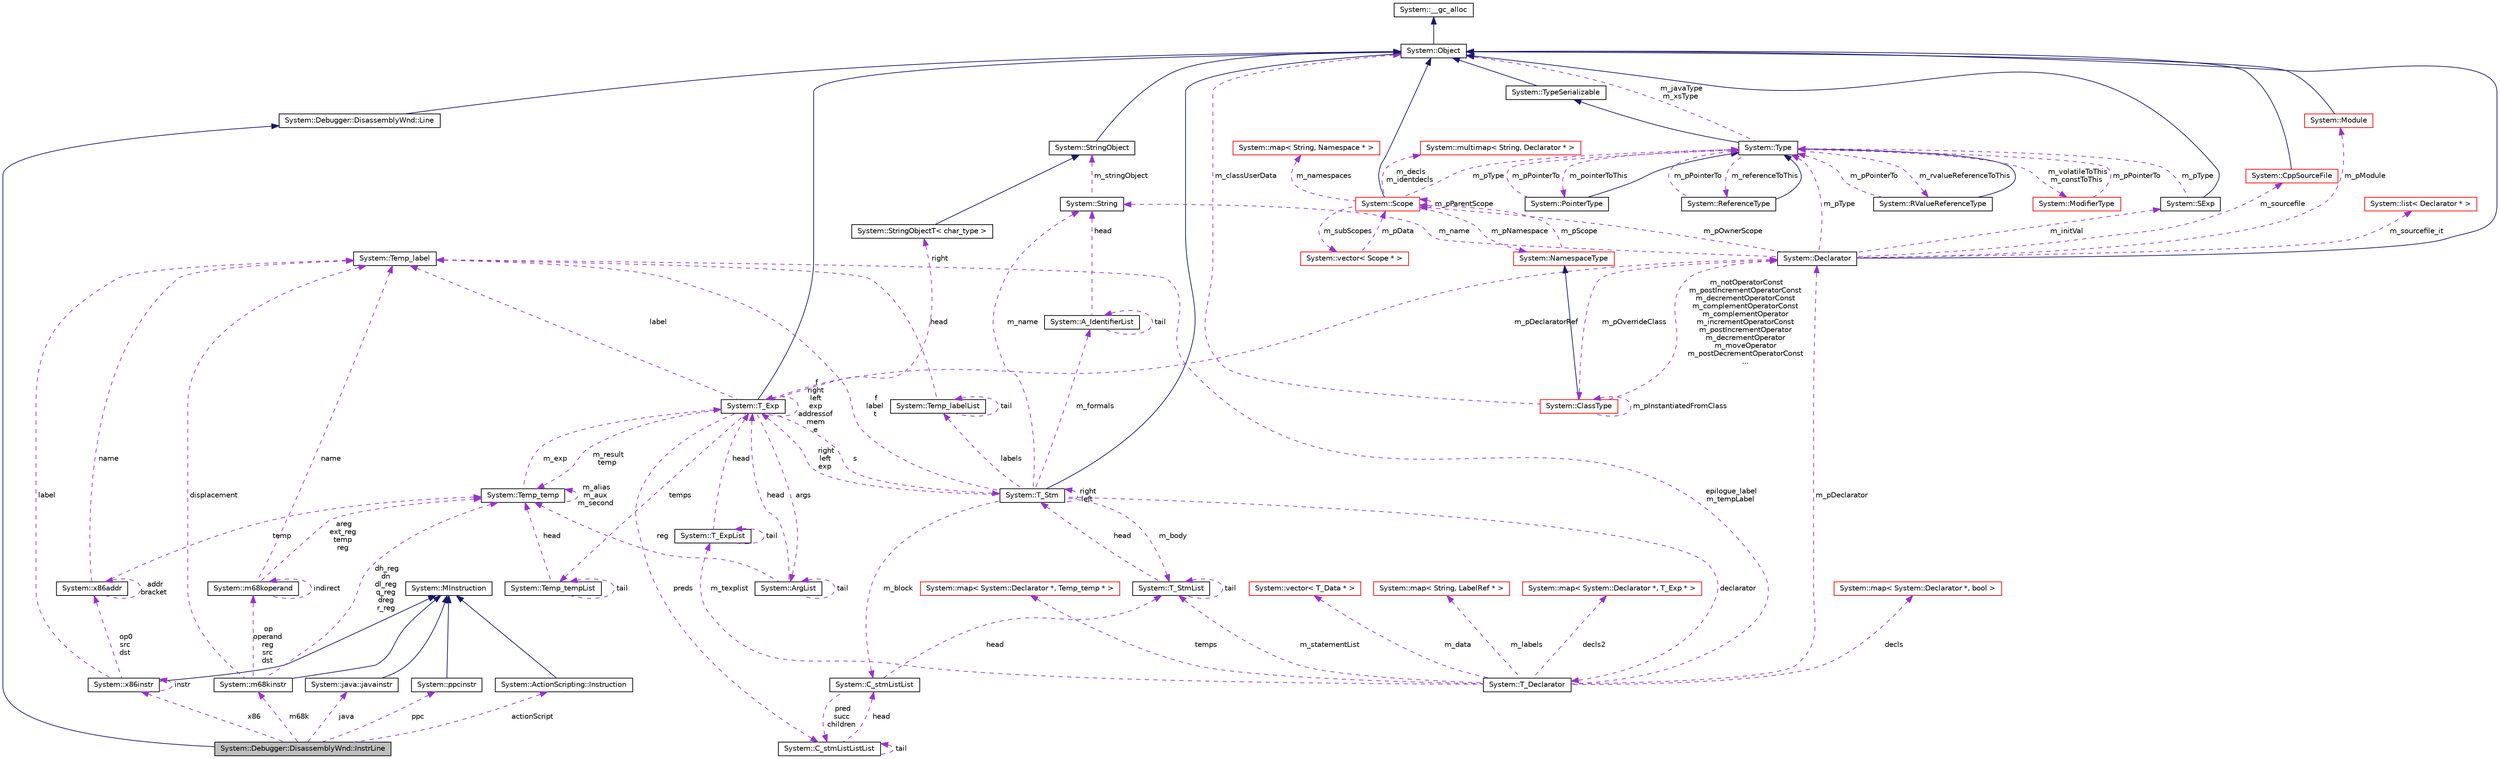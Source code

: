 digraph G
{
  edge [fontname="Helvetica",fontsize="10",labelfontname="Helvetica",labelfontsize="10"];
  node [fontname="Helvetica",fontsize="10",shape=record];
  Node1 [label="System::Debugger::DisassemblyWnd::InstrLine",height=0.2,width=0.4,color="black", fillcolor="grey75", style="filled" fontcolor="black"];
  Node2 -> Node1 [dir="back",color="midnightblue",fontsize="10",style="solid",fontname="Helvetica"];
  Node2 [label="System::Debugger::DisassemblyWnd::Line",height=0.2,width=0.4,color="black", fillcolor="white", style="filled",URL="$class_system_1_1_debugger_1_1_disassembly_wnd_1_1_line.html"];
  Node3 -> Node2 [dir="back",color="midnightblue",fontsize="10",style="solid",fontname="Helvetica"];
  Node3 [label="System::Object",height=0.2,width=0.4,color="black", fillcolor="white", style="filled",URL="$class_system_1_1_object.html"];
  Node4 -> Node3 [dir="back",color="midnightblue",fontsize="10",style="solid",fontname="Helvetica"];
  Node4 [label="System::__gc_alloc",height=0.2,width=0.4,color="black", fillcolor="white", style="filled",URL="$class_system_1_1____gc__alloc.html"];
  Node5 -> Node1 [dir="back",color="darkorchid3",fontsize="10",style="dashed",label=" java" ,fontname="Helvetica"];
  Node5 [label="System::java::javainstr",height=0.2,width=0.4,color="black", fillcolor="white", style="filled",URL="$class_system_1_1java_1_1javainstr.html"];
  Node6 -> Node5 [dir="back",color="midnightblue",fontsize="10",style="solid",fontname="Helvetica"];
  Node6 [label="System::MInstruction",height=0.2,width=0.4,color="black", fillcolor="white", style="filled",URL="$class_system_1_1_m_instruction.html"];
  Node7 -> Node1 [dir="back",color="darkorchid3",fontsize="10",style="dashed",label=" ppc" ,fontname="Helvetica"];
  Node7 [label="System::ppcinstr",height=0.2,width=0.4,color="black", fillcolor="white", style="filled",URL="$class_system_1_1ppcinstr.html"];
  Node6 -> Node7 [dir="back",color="midnightblue",fontsize="10",style="solid",fontname="Helvetica"];
  Node8 -> Node1 [dir="back",color="darkorchid3",fontsize="10",style="dashed",label=" actionScript" ,fontname="Helvetica"];
  Node8 [label="System::ActionScripting::Instruction",height=0.2,width=0.4,color="black", fillcolor="white", style="filled",URL="$class_system_1_1_action_scripting_1_1_instruction.html"];
  Node6 -> Node8 [dir="back",color="midnightblue",fontsize="10",style="solid",fontname="Helvetica"];
  Node9 -> Node1 [dir="back",color="darkorchid3",fontsize="10",style="dashed",label=" x86" ,fontname="Helvetica"];
  Node9 [label="System::x86instr",height=0.2,width=0.4,color="black", fillcolor="white", style="filled",URL="$class_system_1_1x86instr.html"];
  Node6 -> Node9 [dir="back",color="midnightblue",fontsize="10",style="solid",fontname="Helvetica"];
  Node10 -> Node9 [dir="back",color="darkorchid3",fontsize="10",style="dashed",label=" op0\nsrc\ndst" ,fontname="Helvetica"];
  Node10 [label="System::x86addr",height=0.2,width=0.4,color="black", fillcolor="white", style="filled",URL="$class_system_1_1x86addr.html"];
  Node10 -> Node10 [dir="back",color="darkorchid3",fontsize="10",style="dashed",label=" addr\nbracket" ,fontname="Helvetica"];
  Node11 -> Node10 [dir="back",color="darkorchid3",fontsize="10",style="dashed",label=" name" ,fontname="Helvetica"];
  Node11 [label="System::Temp_label",height=0.2,width=0.4,color="black", fillcolor="white", style="filled",URL="$class_system_1_1_temp__label.html"];
  Node12 -> Node10 [dir="back",color="darkorchid3",fontsize="10",style="dashed",label=" temp" ,fontname="Helvetica"];
  Node12 [label="System::Temp_temp",height=0.2,width=0.4,color="black", fillcolor="white", style="filled",URL="$class_system_1_1_temp__temp.html"];
  Node12 -> Node12 [dir="back",color="darkorchid3",fontsize="10",style="dashed",label=" m_alias\nm_aux\nm_second" ,fontname="Helvetica"];
  Node13 -> Node12 [dir="back",color="darkorchid3",fontsize="10",style="dashed",label=" m_exp" ,fontname="Helvetica"];
  Node13 [label="System::T_Exp",height=0.2,width=0.4,color="black", fillcolor="white", style="filled",URL="$class_system_1_1_t___exp.html"];
  Node3 -> Node13 [dir="back",color="midnightblue",fontsize="10",style="solid",fontname="Helvetica"];
  Node14 -> Node13 [dir="back",color="darkorchid3",fontsize="10",style="dashed",label=" preds" ,fontname="Helvetica"];
  Node14 [label="System::C_stmListListList",height=0.2,width=0.4,color="black", fillcolor="white", style="filled",URL="$class_system_1_1_c__stm_list_list_list.html"];
  Node14 -> Node14 [dir="back",color="darkorchid3",fontsize="10",style="dashed",label=" tail" ,fontname="Helvetica"];
  Node15 -> Node14 [dir="back",color="darkorchid3",fontsize="10",style="dashed",label=" head" ,fontname="Helvetica"];
  Node15 [label="System::C_stmListList",height=0.2,width=0.4,color="black", fillcolor="white", style="filled",URL="$class_system_1_1_c__stm_list_list.html"];
  Node14 -> Node15 [dir="back",color="darkorchid3",fontsize="10",style="dashed",label=" pred\nsucc\nchildren" ,fontname="Helvetica"];
  Node16 -> Node15 [dir="back",color="darkorchid3",fontsize="10",style="dashed",label=" head" ,fontname="Helvetica"];
  Node16 [label="System::T_StmList",height=0.2,width=0.4,color="black", fillcolor="white", style="filled",URL="$class_system_1_1_t___stm_list.html"];
  Node17 -> Node16 [dir="back",color="darkorchid3",fontsize="10",style="dashed",label=" head" ,fontname="Helvetica"];
  Node17 [label="System::T_Stm",height=0.2,width=0.4,color="black", fillcolor="white", style="filled",URL="$class_system_1_1_t___stm.html"];
  Node3 -> Node17 [dir="back",color="midnightblue",fontsize="10",style="solid",fontname="Helvetica"];
  Node17 -> Node17 [dir="back",color="darkorchid3",fontsize="10",style="dashed",label=" right\nleft" ,fontname="Helvetica"];
  Node16 -> Node17 [dir="back",color="darkorchid3",fontsize="10",style="dashed",label=" m_body" ,fontname="Helvetica"];
  Node18 -> Node17 [dir="back",color="darkorchid3",fontsize="10",style="dashed",label=" labels" ,fontname="Helvetica"];
  Node18 [label="System::Temp_labelList",height=0.2,width=0.4,color="black", fillcolor="white", style="filled",URL="$struct_system_1_1_temp__label_list.html"];
  Node18 -> Node18 [dir="back",color="darkorchid3",fontsize="10",style="dashed",label=" tail" ,fontname="Helvetica"];
  Node11 -> Node18 [dir="back",color="darkorchid3",fontsize="10",style="dashed",label=" head" ,fontname="Helvetica"];
  Node11 -> Node17 [dir="back",color="darkorchid3",fontsize="10",style="dashed",label=" f\nlabel\nt" ,fontname="Helvetica"];
  Node19 -> Node17 [dir="back",color="darkorchid3",fontsize="10",style="dashed",label=" declarator" ,fontname="Helvetica"];
  Node19 [label="System::T_Declarator",height=0.2,width=0.4,color="black", fillcolor="white", style="filled",URL="$class_system_1_1_t___declarator.html"];
  Node20 -> Node19 [dir="back",color="darkorchid3",fontsize="10",style="dashed",label=" decls" ,fontname="Helvetica"];
  Node20 [label="System::map\< System::Declarator *, bool \>",height=0.2,width=0.4,color="red", fillcolor="white", style="filled",URL="$class_system_1_1map.html"];
  Node21 -> Node19 [dir="back",color="darkorchid3",fontsize="10",style="dashed",label=" m_texplist" ,fontname="Helvetica"];
  Node21 [label="System::T_ExpList",height=0.2,width=0.4,color="black", fillcolor="white", style="filled",URL="$class_system_1_1_t___exp_list.html"];
  Node21 -> Node21 [dir="back",color="darkorchid3",fontsize="10",style="dashed",label=" tail" ,fontname="Helvetica"];
  Node13 -> Node21 [dir="back",color="darkorchid3",fontsize="10",style="dashed",label=" head" ,fontname="Helvetica"];
  Node16 -> Node19 [dir="back",color="darkorchid3",fontsize="10",style="dashed",label=" m_statementList" ,fontname="Helvetica"];
  Node11 -> Node19 [dir="back",color="darkorchid3",fontsize="10",style="dashed",label=" epilogue_label\nm_tempLabel" ,fontname="Helvetica"];
  Node22 -> Node19 [dir="back",color="darkorchid3",fontsize="10",style="dashed",label=" m_pDeclarator" ,fontname="Helvetica"];
  Node22 [label="System::Declarator",height=0.2,width=0.4,color="black", fillcolor="white", style="filled",URL="$class_system_1_1_declarator.html"];
  Node3 -> Node22 [dir="back",color="midnightblue",fontsize="10",style="solid",fontname="Helvetica"];
  Node23 -> Node22 [dir="back",color="darkorchid3",fontsize="10",style="dashed",label=" m_pType" ,fontname="Helvetica"];
  Node23 [label="System::Type",height=0.2,width=0.4,color="black", fillcolor="white", style="filled",URL="$class_system_1_1_type.html"];
  Node24 -> Node23 [dir="back",color="midnightblue",fontsize="10",style="solid",fontname="Helvetica"];
  Node24 [label="System::TypeSerializable",height=0.2,width=0.4,color="black", fillcolor="white", style="filled",URL="$class_system_1_1_type_serializable.html"];
  Node3 -> Node24 [dir="back",color="midnightblue",fontsize="10",style="solid",fontname="Helvetica"];
  Node25 -> Node23 [dir="back",color="darkorchid3",fontsize="10",style="dashed",label=" m_pointerToThis" ,fontname="Helvetica"];
  Node25 [label="System::PointerType",height=0.2,width=0.4,color="black", fillcolor="white", style="filled",URL="$class_system_1_1_pointer_type.html"];
  Node23 -> Node25 [dir="back",color="midnightblue",fontsize="10",style="solid",fontname="Helvetica"];
  Node23 -> Node25 [dir="back",color="darkorchid3",fontsize="10",style="dashed",label=" m_pPointerTo" ,fontname="Helvetica"];
  Node26 -> Node23 [dir="back",color="darkorchid3",fontsize="10",style="dashed",label=" m_referenceToThis" ,fontname="Helvetica"];
  Node26 [label="System::ReferenceType",height=0.2,width=0.4,color="black", fillcolor="white", style="filled",URL="$class_system_1_1_reference_type.html"];
  Node23 -> Node26 [dir="back",color="midnightblue",fontsize="10",style="solid",fontname="Helvetica"];
  Node23 -> Node26 [dir="back",color="darkorchid3",fontsize="10",style="dashed",label=" m_pPointerTo" ,fontname="Helvetica"];
  Node27 -> Node23 [dir="back",color="darkorchid3",fontsize="10",style="dashed",label=" m_rvalueReferenceToThis" ,fontname="Helvetica"];
  Node27 [label="System::RValueReferenceType",height=0.2,width=0.4,color="black", fillcolor="white", style="filled",URL="$class_system_1_1_r_value_reference_type.html"];
  Node23 -> Node27 [dir="back",color="midnightblue",fontsize="10",style="solid",fontname="Helvetica"];
  Node23 -> Node27 [dir="back",color="darkorchid3",fontsize="10",style="dashed",label=" m_pPointerTo" ,fontname="Helvetica"];
  Node28 -> Node23 [dir="back",color="darkorchid3",fontsize="10",style="dashed",label=" m_volatileToThis\nm_constToThis" ,fontname="Helvetica"];
  Node28 [label="System::ModifierType",height=0.2,width=0.4,color="red", fillcolor="white", style="filled",URL="$class_system_1_1_modifier_type.html"];
  Node23 -> Node28 [dir="back",color="darkorchid3",fontsize="10",style="dashed",label=" m_pPointerTo" ,fontname="Helvetica"];
  Node3 -> Node23 [dir="back",color="darkorchid3",fontsize="10",style="dashed",label=" m_javaType\nm_xsType" ,fontname="Helvetica"];
  Node29 -> Node22 [dir="back",color="darkorchid3",fontsize="10",style="dashed",label=" m_pOwnerScope" ,fontname="Helvetica"];
  Node29 [label="System::Scope",height=0.2,width=0.4,color="red", fillcolor="white", style="filled",URL="$class_system_1_1_scope.html"];
  Node3 -> Node29 [dir="back",color="midnightblue",fontsize="10",style="solid",fontname="Helvetica"];
  Node23 -> Node29 [dir="back",color="darkorchid3",fontsize="10",style="dashed",label=" m_pType" ,fontname="Helvetica"];
  Node30 -> Node29 [dir="back",color="darkorchid3",fontsize="10",style="dashed",label=" m_subScopes" ,fontname="Helvetica"];
  Node30 [label="System::vector\< Scope * \>",height=0.2,width=0.4,color="red", fillcolor="white", style="filled",URL="$class_system_1_1vector.html"];
  Node29 -> Node30 [dir="back",color="darkorchid3",fontsize="10",style="dashed",label=" m_pData" ,fontname="Helvetica"];
  Node29 -> Node29 [dir="back",color="darkorchid3",fontsize="10",style="dashed",label=" m_pParentScope" ,fontname="Helvetica"];
  Node31 -> Node29 [dir="back",color="darkorchid3",fontsize="10",style="dashed",label=" m_decls\nm_identdecls" ,fontname="Helvetica"];
  Node31 [label="System::multimap\< String, Declarator * \>",height=0.2,width=0.4,color="red", fillcolor="white", style="filled",URL="$class_system_1_1multimap.html"];
  Node32 -> Node29 [dir="back",color="darkorchid3",fontsize="10",style="dashed",label=" m_pNamespace" ,fontname="Helvetica"];
  Node32 [label="System::NamespaceType",height=0.2,width=0.4,color="red", fillcolor="white", style="filled",URL="$class_system_1_1_namespace_type.html"];
  Node29 -> Node32 [dir="back",color="darkorchid3",fontsize="10",style="dashed",label=" m_pScope" ,fontname="Helvetica"];
  Node33 -> Node29 [dir="back",color="darkorchid3",fontsize="10",style="dashed",label=" m_namespaces" ,fontname="Helvetica"];
  Node33 [label="System::map\< String, Namespace * \>",height=0.2,width=0.4,color="red", fillcolor="white", style="filled",URL="$class_system_1_1map.html"];
  Node34 -> Node22 [dir="back",color="darkorchid3",fontsize="10",style="dashed",label=" m_initVal" ,fontname="Helvetica"];
  Node34 [label="System::SExp",height=0.2,width=0.4,color="black", fillcolor="white", style="filled",URL="$class_system_1_1_s_exp.html"];
  Node3 -> Node34 [dir="back",color="midnightblue",fontsize="10",style="solid",fontname="Helvetica"];
  Node23 -> Node34 [dir="back",color="darkorchid3",fontsize="10",style="dashed",label=" m_pType" ,fontname="Helvetica"];
  Node35 -> Node22 [dir="back",color="darkorchid3",fontsize="10",style="dashed",label=" m_sourcefile" ,fontname="Helvetica"];
  Node35 [label="System::CppSourceFile",height=0.2,width=0.4,color="red", fillcolor="white", style="filled",URL="$class_system_1_1_cpp_source_file.html"];
  Node3 -> Node35 [dir="back",color="midnightblue",fontsize="10",style="solid",fontname="Helvetica"];
  Node36 -> Node22 [dir="back",color="darkorchid3",fontsize="10",style="dashed",label=" m_pOverrideClass" ,fontname="Helvetica"];
  Node36 [label="System::ClassType",height=0.2,width=0.4,color="red", fillcolor="white", style="filled",URL="$class_system_1_1_class_type.html"];
  Node32 -> Node36 [dir="back",color="midnightblue",fontsize="10",style="solid",fontname="Helvetica"];
  Node22 -> Node36 [dir="back",color="darkorchid3",fontsize="10",style="dashed",label=" m_notOperatorConst\nm_postIncrementOperatorConst\nm_decrementOperatorConst\nm_complementOperatorConst\nm_complementOperator\nm_incrementOperatorConst\nm_postIncrementOperator\nm_decrementOperator\nm_moveOperator\nm_postDecrementOperatorConst\n..." ,fontname="Helvetica"];
  Node36 -> Node36 [dir="back",color="darkorchid3",fontsize="10",style="dashed",label=" m_pInstantiatedFromClass" ,fontname="Helvetica"];
  Node3 -> Node36 [dir="back",color="darkorchid3",fontsize="10",style="dashed",label=" m_classUserData" ,fontname="Helvetica"];
  Node37 -> Node22 [dir="back",color="darkorchid3",fontsize="10",style="dashed",label=" m_name" ,fontname="Helvetica"];
  Node37 [label="System::String",height=0.2,width=0.4,color="black", fillcolor="white", style="filled",URL="$class_system_1_1_string.html"];
  Node38 -> Node37 [dir="back",color="darkorchid3",fontsize="10",style="dashed",label=" m_stringObject" ,fontname="Helvetica"];
  Node38 [label="System::StringObject",height=0.2,width=0.4,color="black", fillcolor="white", style="filled",URL="$class_system_1_1_string_object.html"];
  Node3 -> Node38 [dir="back",color="midnightblue",fontsize="10",style="solid",fontname="Helvetica"];
  Node39 -> Node22 [dir="back",color="darkorchid3",fontsize="10",style="dashed",label=" m_pModule" ,fontname="Helvetica"];
  Node39 [label="System::Module",height=0.2,width=0.4,color="red", fillcolor="white", style="filled",URL="$class_system_1_1_module.html"];
  Node3 -> Node39 [dir="back",color="midnightblue",fontsize="10",style="solid",fontname="Helvetica"];
  Node40 -> Node22 [dir="back",color="darkorchid3",fontsize="10",style="dashed",label=" m_sourcefile_it" ,fontname="Helvetica"];
  Node40 [label="System::list\< Declarator * \>",height=0.2,width=0.4,color="red", fillcolor="white", style="filled",URL="$class_system_1_1list.html"];
  Node41 -> Node19 [dir="back",color="darkorchid3",fontsize="10",style="dashed",label=" temps" ,fontname="Helvetica"];
  Node41 [label="System::map\< System::Declarator *, Temp_temp * \>",height=0.2,width=0.4,color="red", fillcolor="white", style="filled",URL="$class_system_1_1map.html"];
  Node42 -> Node19 [dir="back",color="darkorchid3",fontsize="10",style="dashed",label=" m_data" ,fontname="Helvetica"];
  Node42 [label="System::vector\< T_Data * \>",height=0.2,width=0.4,color="red", fillcolor="white", style="filled",URL="$class_system_1_1vector.html"];
  Node43 -> Node19 [dir="back",color="darkorchid3",fontsize="10",style="dashed",label=" m_labels" ,fontname="Helvetica"];
  Node43 [label="System::map\< String, LabelRef * \>",height=0.2,width=0.4,color="red", fillcolor="white", style="filled",URL="$class_system_1_1map.html"];
  Node44 -> Node19 [dir="back",color="darkorchid3",fontsize="10",style="dashed",label=" decls2" ,fontname="Helvetica"];
  Node44 [label="System::map\< System::Declarator *, T_Exp * \>",height=0.2,width=0.4,color="red", fillcolor="white", style="filled",URL="$class_system_1_1map.html"];
  Node13 -> Node17 [dir="back",color="darkorchid3",fontsize="10",style="dashed",label=" right\nleft\nexp" ,fontname="Helvetica"];
  Node45 -> Node17 [dir="back",color="darkorchid3",fontsize="10",style="dashed",label=" m_formals" ,fontname="Helvetica"];
  Node45 [label="System::A_IdentifierList",height=0.2,width=0.4,color="black", fillcolor="white", style="filled",URL="$class_system_1_1_a___identifier_list.html"];
  Node45 -> Node45 [dir="back",color="darkorchid3",fontsize="10",style="dashed",label=" tail" ,fontname="Helvetica"];
  Node37 -> Node45 [dir="back",color="darkorchid3",fontsize="10",style="dashed",label=" head" ,fontname="Helvetica"];
  Node37 -> Node17 [dir="back",color="darkorchid3",fontsize="10",style="dashed",label=" m_name" ,fontname="Helvetica"];
  Node15 -> Node17 [dir="back",color="darkorchid3",fontsize="10",style="dashed",label=" m_block" ,fontname="Helvetica"];
  Node16 -> Node16 [dir="back",color="darkorchid3",fontsize="10",style="dashed",label=" tail" ,fontname="Helvetica"];
  Node17 -> Node13 [dir="back",color="darkorchid3",fontsize="10",style="dashed",label=" s" ,fontname="Helvetica"];
  Node46 -> Node13 [dir="back",color="darkorchid3",fontsize="10",style="dashed",label=" temps" ,fontname="Helvetica"];
  Node46 [label="System::Temp_tempList",height=0.2,width=0.4,color="black", fillcolor="white", style="filled",URL="$class_system_1_1_temp__temp_list.html"];
  Node46 -> Node46 [dir="back",color="darkorchid3",fontsize="10",style="dashed",label=" tail" ,fontname="Helvetica"];
  Node12 -> Node46 [dir="back",color="darkorchid3",fontsize="10",style="dashed",label=" head" ,fontname="Helvetica"];
  Node11 -> Node13 [dir="back",color="darkorchid3",fontsize="10",style="dashed",label=" label" ,fontname="Helvetica"];
  Node22 -> Node13 [dir="back",color="darkorchid3",fontsize="10",style="dashed",label=" m_pDeclaratorRef" ,fontname="Helvetica"];
  Node47 -> Node13 [dir="back",color="darkorchid3",fontsize="10",style="dashed",label=" args" ,fontname="Helvetica"];
  Node47 [label="System::ArgList",height=0.2,width=0.4,color="black", fillcolor="white", style="filled",URL="$class_system_1_1_arg_list.html"];
  Node47 -> Node47 [dir="back",color="darkorchid3",fontsize="10",style="dashed",label=" tail" ,fontname="Helvetica"];
  Node12 -> Node47 [dir="back",color="darkorchid3",fontsize="10",style="dashed",label=" reg" ,fontname="Helvetica"];
  Node13 -> Node47 [dir="back",color="darkorchid3",fontsize="10",style="dashed",label=" head" ,fontname="Helvetica"];
  Node12 -> Node13 [dir="back",color="darkorchid3",fontsize="10",style="dashed",label=" m_result\ntemp" ,fontname="Helvetica"];
  Node13 -> Node13 [dir="back",color="darkorchid3",fontsize="10",style="dashed",label=" f\nright\nleft\nexp\naddressof\nmem\ne" ,fontname="Helvetica"];
  Node48 -> Node13 [dir="back",color="darkorchid3",fontsize="10",style="dashed",label=" right" ,fontname="Helvetica"];
  Node48 [label="System::StringObjectT\< char_type \>",height=0.2,width=0.4,color="black", fillcolor="white", style="filled",URL="$class_system_1_1_string_object_t.html"];
  Node38 -> Node48 [dir="back",color="midnightblue",fontsize="10",style="solid",fontname="Helvetica"];
  Node11 -> Node9 [dir="back",color="darkorchid3",fontsize="10",style="dashed",label=" label" ,fontname="Helvetica"];
  Node9 -> Node9 [dir="back",color="darkorchid3",fontsize="10",style="dashed",label=" instr" ,fontname="Helvetica"];
  Node49 -> Node1 [dir="back",color="darkorchid3",fontsize="10",style="dashed",label=" m68k" ,fontname="Helvetica"];
  Node49 [label="System::m68kinstr",height=0.2,width=0.4,color="black", fillcolor="white", style="filled",URL="$class_system_1_1m68kinstr.html"];
  Node6 -> Node49 [dir="back",color="midnightblue",fontsize="10",style="solid",fontname="Helvetica"];
  Node11 -> Node49 [dir="back",color="darkorchid3",fontsize="10",style="dashed",label=" displacement" ,fontname="Helvetica"];
  Node12 -> Node49 [dir="back",color="darkorchid3",fontsize="10",style="dashed",label=" dh_reg\ndn\ndl_reg\nq_reg\ndreg\nr_reg" ,fontname="Helvetica"];
  Node50 -> Node49 [dir="back",color="darkorchid3",fontsize="10",style="dashed",label=" op\noperand\nreg\nsrc\ndst" ,fontname="Helvetica"];
  Node50 [label="System::m68koperand",height=0.2,width=0.4,color="black", fillcolor="white", style="filled",URL="$class_system_1_1m68koperand.html"];
  Node11 -> Node50 [dir="back",color="darkorchid3",fontsize="10",style="dashed",label=" name" ,fontname="Helvetica"];
  Node12 -> Node50 [dir="back",color="darkorchid3",fontsize="10",style="dashed",label=" areg\next_reg\ntemp\nreg" ,fontname="Helvetica"];
  Node50 -> Node50 [dir="back",color="darkorchid3",fontsize="10",style="dashed",label=" indirect" ,fontname="Helvetica"];
}
